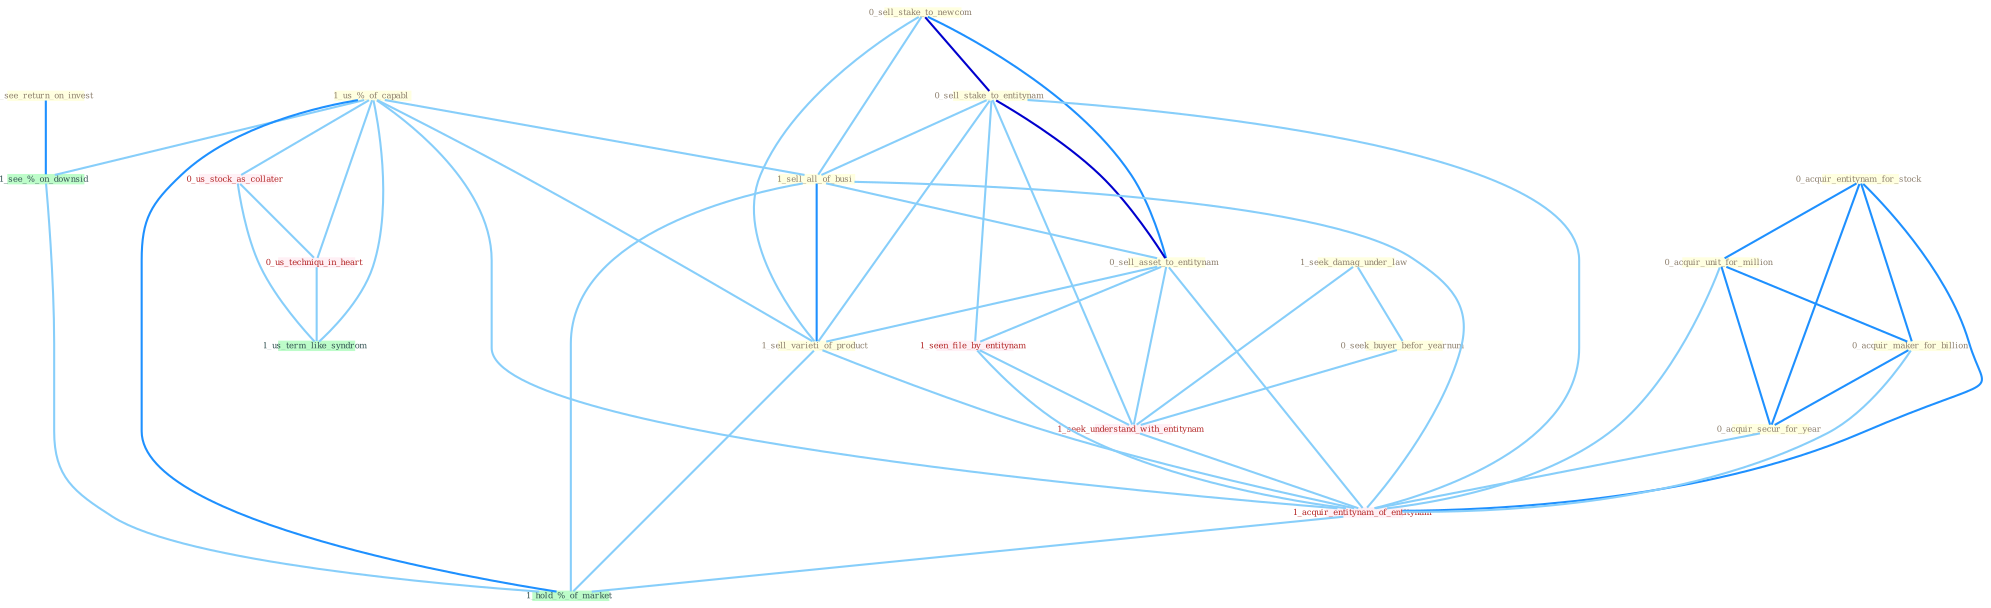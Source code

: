 Graph G{ 
    node
    [shape=polygon,style=filled,width=.5,height=.06,color="#BDFCC9",fixedsize=true,fontsize=4,
    fontcolor="#2f4f4f"];
    {node
    [color="#ffffe0", fontcolor="#8b7d6b"] "1_us_%_of_capabl " "0_sell_stake_to_newcom " "1_seek_damag_under_law " "0_sell_stake_to_entitynam " "0_acquir_entitynam_for_stock " "1_sell_all_of_busi " "0_acquir_unit_for_million " "0_sell_asset_to_entitynam " "0_acquir_maker_for_billion " "1_sell_varieti_of_product " "1_see_return_on_invest " "0_acquir_secur_for_year " "0_seek_buyer_befor_yearnum "}
{node [color="#fff0f5", fontcolor="#b22222"] "1_seen_file_by_entitynam " "0_us_stock_as_collater " "1_seek_understand_with_entitynam " "1_acquir_entitynam_of_entitynam " "0_us_techniqu_in_heart "}
edge [color="#B0E2FF"];

	"1_us_%_of_capabl " -- "1_sell_all_of_busi " [w="1", color="#87cefa" ];
	"1_us_%_of_capabl " -- "1_sell_varieti_of_product " [w="1", color="#87cefa" ];
	"1_us_%_of_capabl " -- "0_us_stock_as_collater " [w="1", color="#87cefa" ];
	"1_us_%_of_capabl " -- "1_acquir_entitynam_of_entitynam " [w="1", color="#87cefa" ];
	"1_us_%_of_capabl " -- "0_us_techniqu_in_heart " [w="1", color="#87cefa" ];
	"1_us_%_of_capabl " -- "1_see_%_on_downsid " [w="1", color="#87cefa" ];
	"1_us_%_of_capabl " -- "1_us_term_like_syndrom " [w="1", color="#87cefa" ];
	"1_us_%_of_capabl " -- "1_hold_%_of_market " [w="2", color="#1e90ff" , len=0.8];
	"0_sell_stake_to_newcom " -- "0_sell_stake_to_entitynam " [w="3", color="#0000cd" , len=0.6];
	"0_sell_stake_to_newcom " -- "1_sell_all_of_busi " [w="1", color="#87cefa" ];
	"0_sell_stake_to_newcom " -- "0_sell_asset_to_entitynam " [w="2", color="#1e90ff" , len=0.8];
	"0_sell_stake_to_newcom " -- "1_sell_varieti_of_product " [w="1", color="#87cefa" ];
	"1_seek_damag_under_law " -- "0_seek_buyer_befor_yearnum " [w="1", color="#87cefa" ];
	"1_seek_damag_under_law " -- "1_seek_understand_with_entitynam " [w="1", color="#87cefa" ];
	"0_sell_stake_to_entitynam " -- "1_sell_all_of_busi " [w="1", color="#87cefa" ];
	"0_sell_stake_to_entitynam " -- "0_sell_asset_to_entitynam " [w="3", color="#0000cd" , len=0.6];
	"0_sell_stake_to_entitynam " -- "1_sell_varieti_of_product " [w="1", color="#87cefa" ];
	"0_sell_stake_to_entitynam " -- "1_seen_file_by_entitynam " [w="1", color="#87cefa" ];
	"0_sell_stake_to_entitynam " -- "1_seek_understand_with_entitynam " [w="1", color="#87cefa" ];
	"0_sell_stake_to_entitynam " -- "1_acquir_entitynam_of_entitynam " [w="1", color="#87cefa" ];
	"0_acquir_entitynam_for_stock " -- "0_acquir_unit_for_million " [w="2", color="#1e90ff" , len=0.8];
	"0_acquir_entitynam_for_stock " -- "0_acquir_maker_for_billion " [w="2", color="#1e90ff" , len=0.8];
	"0_acquir_entitynam_for_stock " -- "0_acquir_secur_for_year " [w="2", color="#1e90ff" , len=0.8];
	"0_acquir_entitynam_for_stock " -- "1_acquir_entitynam_of_entitynam " [w="2", color="#1e90ff" , len=0.8];
	"1_sell_all_of_busi " -- "0_sell_asset_to_entitynam " [w="1", color="#87cefa" ];
	"1_sell_all_of_busi " -- "1_sell_varieti_of_product " [w="2", color="#1e90ff" , len=0.8];
	"1_sell_all_of_busi " -- "1_acquir_entitynam_of_entitynam " [w="1", color="#87cefa" ];
	"1_sell_all_of_busi " -- "1_hold_%_of_market " [w="1", color="#87cefa" ];
	"0_acquir_unit_for_million " -- "0_acquir_maker_for_billion " [w="2", color="#1e90ff" , len=0.8];
	"0_acquir_unit_for_million " -- "0_acquir_secur_for_year " [w="2", color="#1e90ff" , len=0.8];
	"0_acquir_unit_for_million " -- "1_acquir_entitynam_of_entitynam " [w="1", color="#87cefa" ];
	"0_sell_asset_to_entitynam " -- "1_sell_varieti_of_product " [w="1", color="#87cefa" ];
	"0_sell_asset_to_entitynam " -- "1_seen_file_by_entitynam " [w="1", color="#87cefa" ];
	"0_sell_asset_to_entitynam " -- "1_seek_understand_with_entitynam " [w="1", color="#87cefa" ];
	"0_sell_asset_to_entitynam " -- "1_acquir_entitynam_of_entitynam " [w="1", color="#87cefa" ];
	"0_acquir_maker_for_billion " -- "0_acquir_secur_for_year " [w="2", color="#1e90ff" , len=0.8];
	"0_acquir_maker_for_billion " -- "1_acquir_entitynam_of_entitynam " [w="1", color="#87cefa" ];
	"1_sell_varieti_of_product " -- "1_acquir_entitynam_of_entitynam " [w="1", color="#87cefa" ];
	"1_sell_varieti_of_product " -- "1_hold_%_of_market " [w="1", color="#87cefa" ];
	"1_see_return_on_invest " -- "1_see_%_on_downsid " [w="2", color="#1e90ff" , len=0.8];
	"0_acquir_secur_for_year " -- "1_acquir_entitynam_of_entitynam " [w="1", color="#87cefa" ];
	"0_seek_buyer_befor_yearnum " -- "1_seek_understand_with_entitynam " [w="1", color="#87cefa" ];
	"1_seen_file_by_entitynam " -- "1_seek_understand_with_entitynam " [w="1", color="#87cefa" ];
	"1_seen_file_by_entitynam " -- "1_acquir_entitynam_of_entitynam " [w="1", color="#87cefa" ];
	"0_us_stock_as_collater " -- "0_us_techniqu_in_heart " [w="1", color="#87cefa" ];
	"0_us_stock_as_collater " -- "1_us_term_like_syndrom " [w="1", color="#87cefa" ];
	"1_seek_understand_with_entitynam " -- "1_acquir_entitynam_of_entitynam " [w="1", color="#87cefa" ];
	"1_acquir_entitynam_of_entitynam " -- "1_hold_%_of_market " [w="1", color="#87cefa" ];
	"0_us_techniqu_in_heart " -- "1_us_term_like_syndrom " [w="1", color="#87cefa" ];
	"1_see_%_on_downsid " -- "1_hold_%_of_market " [w="1", color="#87cefa" ];
}